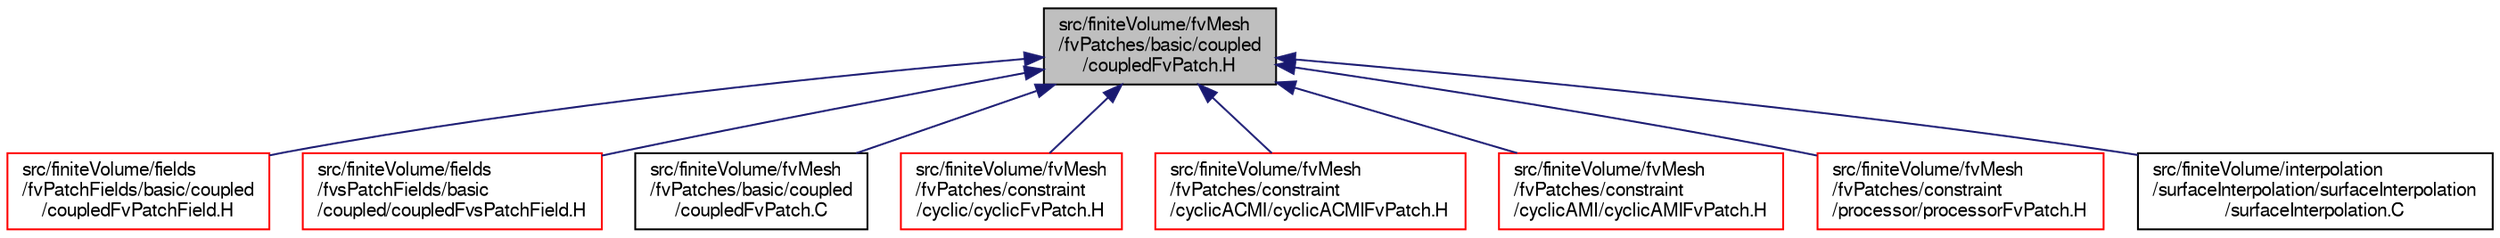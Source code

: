 digraph "src/finiteVolume/fvMesh/fvPatches/basic/coupled/coupledFvPatch.H"
{
  bgcolor="transparent";
  edge [fontname="FreeSans",fontsize="10",labelfontname="FreeSans",labelfontsize="10"];
  node [fontname="FreeSans",fontsize="10",shape=record];
  Node163 [label="src/finiteVolume/fvMesh\l/fvPatches/basic/coupled\l/coupledFvPatch.H",height=0.2,width=0.4,color="black", fillcolor="grey75", style="filled", fontcolor="black"];
  Node163 -> Node164 [dir="back",color="midnightblue",fontsize="10",style="solid",fontname="FreeSans"];
  Node164 [label="src/finiteVolume/fields\l/fvPatchFields/basic/coupled\l/coupledFvPatchField.H",height=0.2,width=0.4,color="red",URL="$a01433.html"];
  Node163 -> Node246 [dir="back",color="midnightblue",fontsize="10",style="solid",fontname="FreeSans"];
  Node246 [label="src/finiteVolume/fields\l/fvsPatchFields/basic\l/coupled/coupledFvsPatchField.H",height=0.2,width=0.4,color="red",URL="$a02501.html"];
  Node163 -> Node278 [dir="back",color="midnightblue",fontsize="10",style="solid",fontname="FreeSans"];
  Node278 [label="src/finiteVolume/fvMesh\l/fvPatches/basic/coupled\l/coupledFvPatch.C",height=0.2,width=0.4,color="black",URL="$a03569.html"];
  Node163 -> Node279 [dir="back",color="midnightblue",fontsize="10",style="solid",fontname="FreeSans"];
  Node279 [label="src/finiteVolume/fvMesh\l/fvPatches/constraint\l/cyclic/cyclicFvPatch.H",height=0.2,width=0.4,color="red",URL="$a03584.html"];
  Node163 -> Node287 [dir="back",color="midnightblue",fontsize="10",style="solid",fontname="FreeSans"];
  Node287 [label="src/finiteVolume/fvMesh\l/fvPatches/constraint\l/cyclicACMI/cyclicACMIFvPatch.H",height=0.2,width=0.4,color="red",URL="$a03590.html"];
  Node163 -> Node289 [dir="back",color="midnightblue",fontsize="10",style="solid",fontname="FreeSans"];
  Node289 [label="src/finiteVolume/fvMesh\l/fvPatches/constraint\l/cyclicAMI/cyclicAMIFvPatch.H",height=0.2,width=0.4,color="red",URL="$a03596.html"];
  Node163 -> Node292 [dir="back",color="midnightblue",fontsize="10",style="solid",fontname="FreeSans"];
  Node292 [label="src/finiteVolume/fvMesh\l/fvPatches/constraint\l/processor/processorFvPatch.H",height=0.2,width=0.4,color="red",URL="$a03620.html"];
  Node163 -> Node297 [dir="back",color="midnightblue",fontsize="10",style="solid",fontname="FreeSans"];
  Node297 [label="src/finiteVolume/interpolation\l/surfaceInterpolation/surfaceInterpolation\l/surfaceInterpolation.C",height=0.2,width=0.4,color="black",URL="$a04310.html",tooltip="Cell to face interpolation scheme. Included in fvMesh. "];
}
